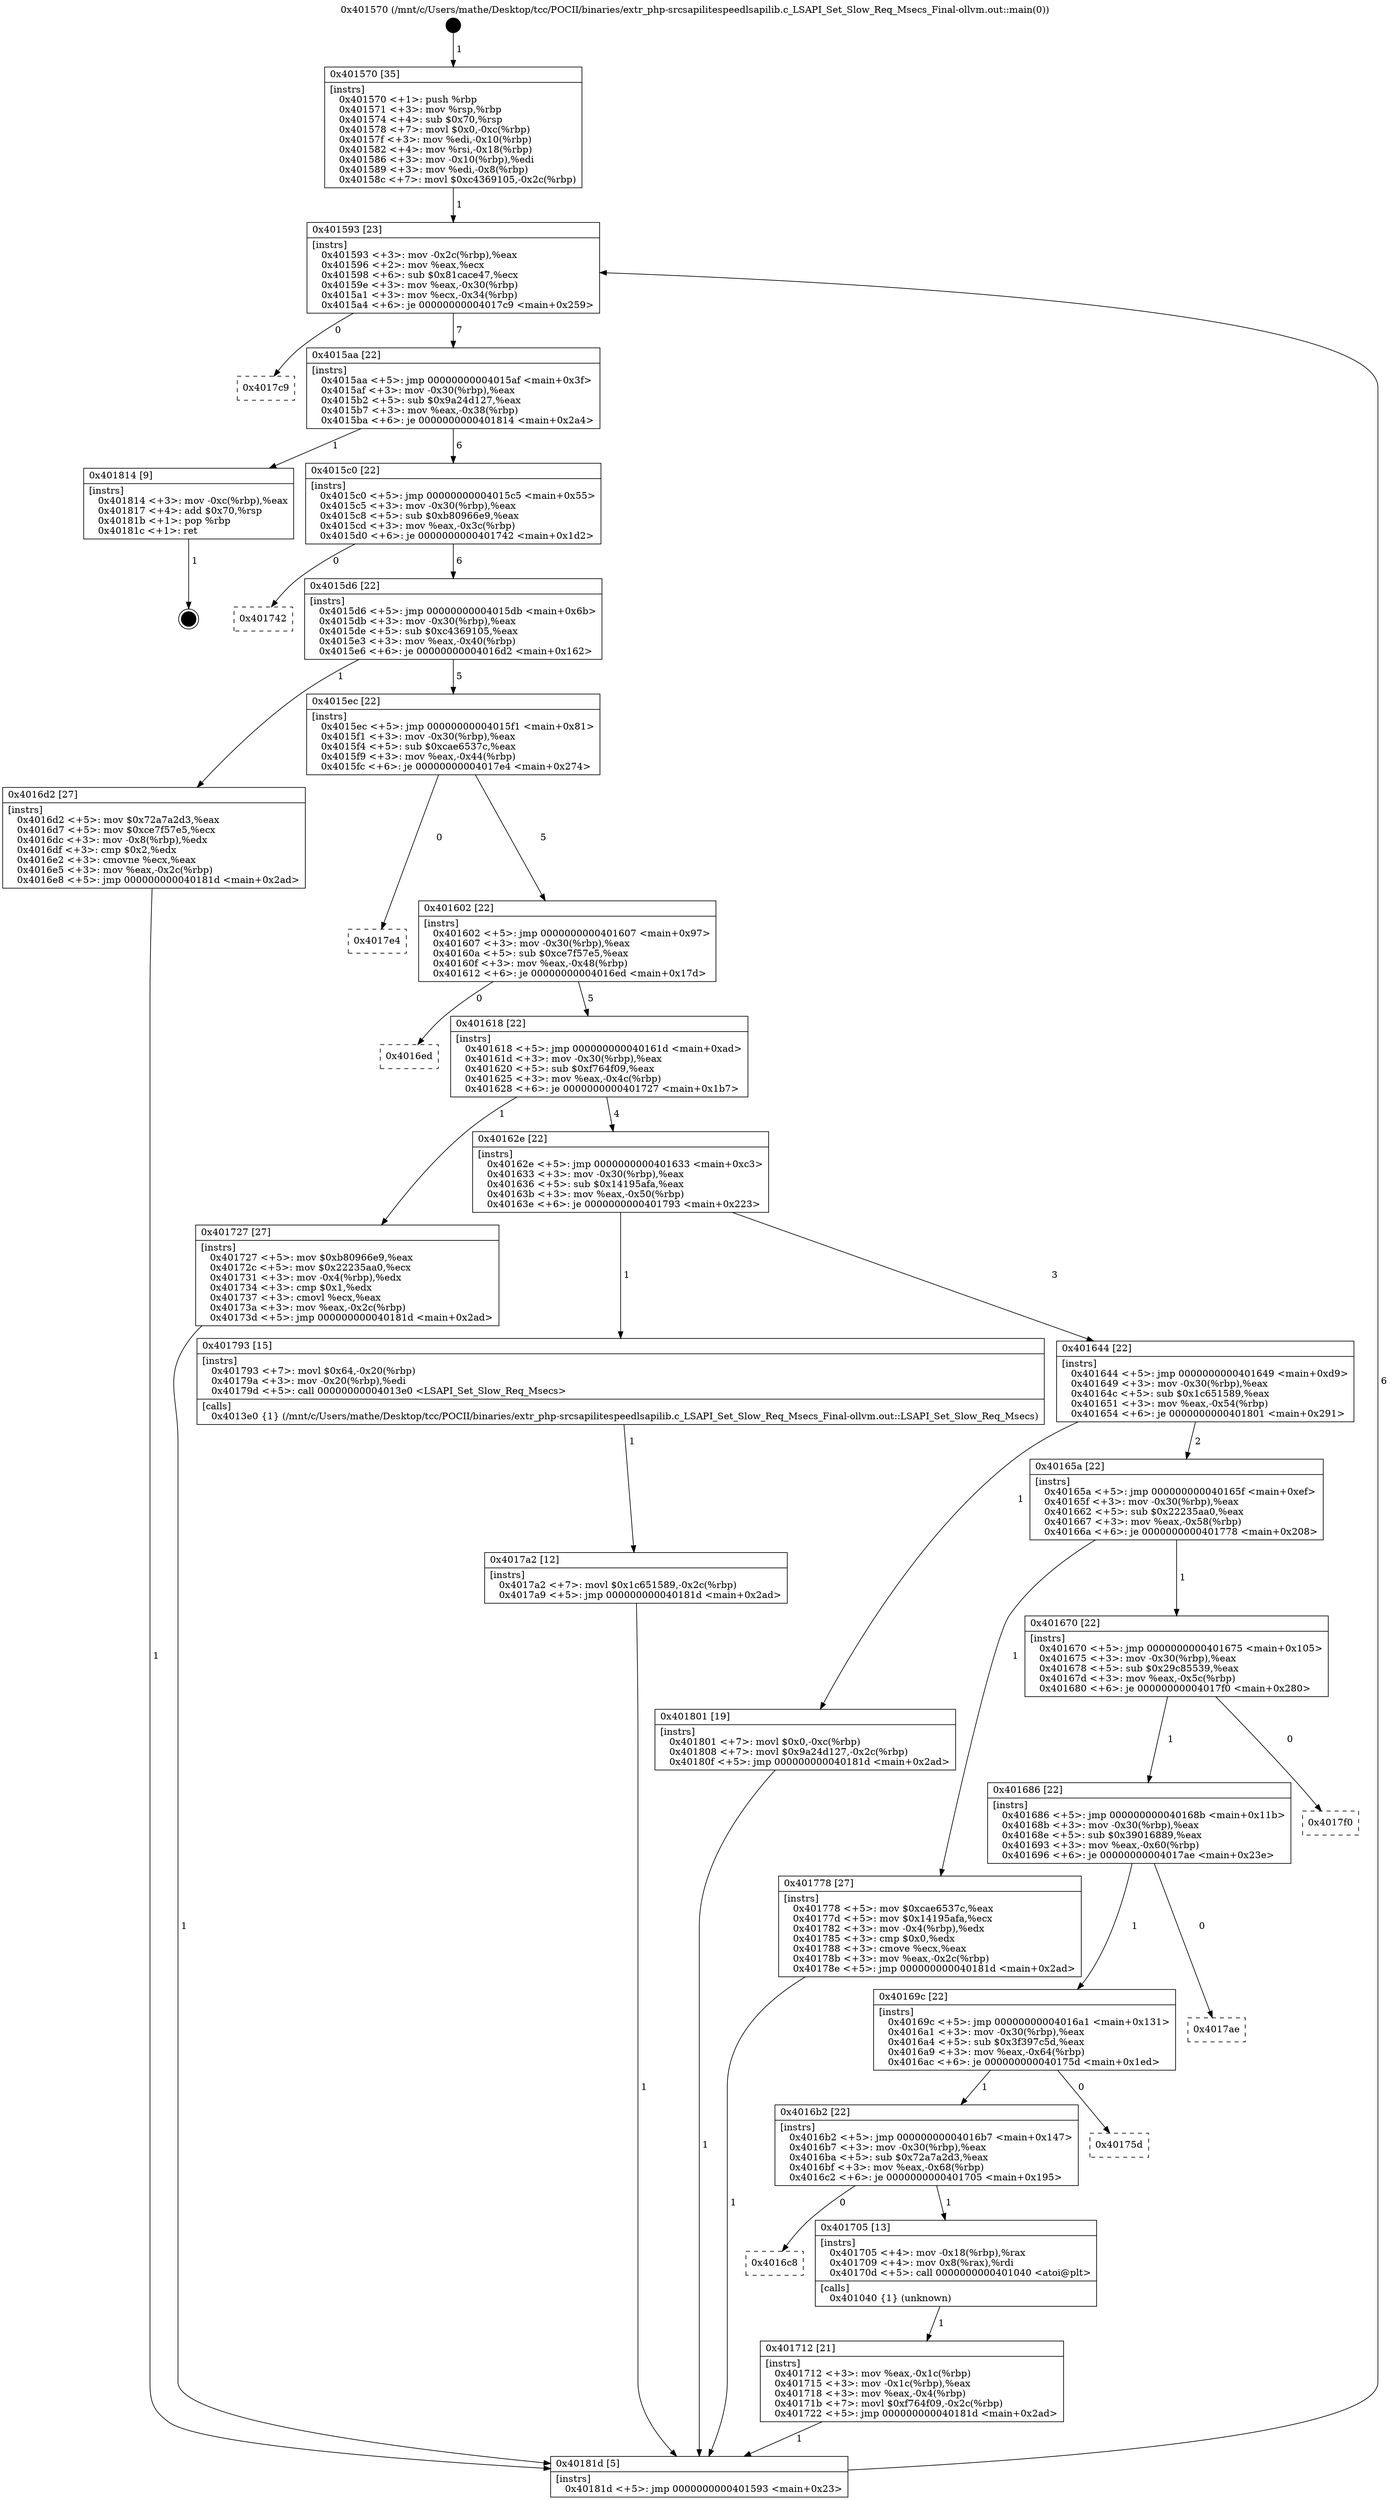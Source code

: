 digraph "0x401570" {
  label = "0x401570 (/mnt/c/Users/mathe/Desktop/tcc/POCII/binaries/extr_php-srcsapilitespeedlsapilib.c_LSAPI_Set_Slow_Req_Msecs_Final-ollvm.out::main(0))"
  labelloc = "t"
  node[shape=record]

  Entry [label="",width=0.3,height=0.3,shape=circle,fillcolor=black,style=filled]
  "0x401593" [label="{
     0x401593 [23]\l
     | [instrs]\l
     &nbsp;&nbsp;0x401593 \<+3\>: mov -0x2c(%rbp),%eax\l
     &nbsp;&nbsp;0x401596 \<+2\>: mov %eax,%ecx\l
     &nbsp;&nbsp;0x401598 \<+6\>: sub $0x81cace47,%ecx\l
     &nbsp;&nbsp;0x40159e \<+3\>: mov %eax,-0x30(%rbp)\l
     &nbsp;&nbsp;0x4015a1 \<+3\>: mov %ecx,-0x34(%rbp)\l
     &nbsp;&nbsp;0x4015a4 \<+6\>: je 00000000004017c9 \<main+0x259\>\l
  }"]
  "0x4017c9" [label="{
     0x4017c9\l
  }", style=dashed]
  "0x4015aa" [label="{
     0x4015aa [22]\l
     | [instrs]\l
     &nbsp;&nbsp;0x4015aa \<+5\>: jmp 00000000004015af \<main+0x3f\>\l
     &nbsp;&nbsp;0x4015af \<+3\>: mov -0x30(%rbp),%eax\l
     &nbsp;&nbsp;0x4015b2 \<+5\>: sub $0x9a24d127,%eax\l
     &nbsp;&nbsp;0x4015b7 \<+3\>: mov %eax,-0x38(%rbp)\l
     &nbsp;&nbsp;0x4015ba \<+6\>: je 0000000000401814 \<main+0x2a4\>\l
  }"]
  Exit [label="",width=0.3,height=0.3,shape=circle,fillcolor=black,style=filled,peripheries=2]
  "0x401814" [label="{
     0x401814 [9]\l
     | [instrs]\l
     &nbsp;&nbsp;0x401814 \<+3\>: mov -0xc(%rbp),%eax\l
     &nbsp;&nbsp;0x401817 \<+4\>: add $0x70,%rsp\l
     &nbsp;&nbsp;0x40181b \<+1\>: pop %rbp\l
     &nbsp;&nbsp;0x40181c \<+1\>: ret\l
  }"]
  "0x4015c0" [label="{
     0x4015c0 [22]\l
     | [instrs]\l
     &nbsp;&nbsp;0x4015c0 \<+5\>: jmp 00000000004015c5 \<main+0x55\>\l
     &nbsp;&nbsp;0x4015c5 \<+3\>: mov -0x30(%rbp),%eax\l
     &nbsp;&nbsp;0x4015c8 \<+5\>: sub $0xb80966e9,%eax\l
     &nbsp;&nbsp;0x4015cd \<+3\>: mov %eax,-0x3c(%rbp)\l
     &nbsp;&nbsp;0x4015d0 \<+6\>: je 0000000000401742 \<main+0x1d2\>\l
  }"]
  "0x4017a2" [label="{
     0x4017a2 [12]\l
     | [instrs]\l
     &nbsp;&nbsp;0x4017a2 \<+7\>: movl $0x1c651589,-0x2c(%rbp)\l
     &nbsp;&nbsp;0x4017a9 \<+5\>: jmp 000000000040181d \<main+0x2ad\>\l
  }"]
  "0x401742" [label="{
     0x401742\l
  }", style=dashed]
  "0x4015d6" [label="{
     0x4015d6 [22]\l
     | [instrs]\l
     &nbsp;&nbsp;0x4015d6 \<+5\>: jmp 00000000004015db \<main+0x6b\>\l
     &nbsp;&nbsp;0x4015db \<+3\>: mov -0x30(%rbp),%eax\l
     &nbsp;&nbsp;0x4015de \<+5\>: sub $0xc4369105,%eax\l
     &nbsp;&nbsp;0x4015e3 \<+3\>: mov %eax,-0x40(%rbp)\l
     &nbsp;&nbsp;0x4015e6 \<+6\>: je 00000000004016d2 \<main+0x162\>\l
  }"]
  "0x401712" [label="{
     0x401712 [21]\l
     | [instrs]\l
     &nbsp;&nbsp;0x401712 \<+3\>: mov %eax,-0x1c(%rbp)\l
     &nbsp;&nbsp;0x401715 \<+3\>: mov -0x1c(%rbp),%eax\l
     &nbsp;&nbsp;0x401718 \<+3\>: mov %eax,-0x4(%rbp)\l
     &nbsp;&nbsp;0x40171b \<+7\>: movl $0xf764f09,-0x2c(%rbp)\l
     &nbsp;&nbsp;0x401722 \<+5\>: jmp 000000000040181d \<main+0x2ad\>\l
  }"]
  "0x4016d2" [label="{
     0x4016d2 [27]\l
     | [instrs]\l
     &nbsp;&nbsp;0x4016d2 \<+5\>: mov $0x72a7a2d3,%eax\l
     &nbsp;&nbsp;0x4016d7 \<+5\>: mov $0xce7f57e5,%ecx\l
     &nbsp;&nbsp;0x4016dc \<+3\>: mov -0x8(%rbp),%edx\l
     &nbsp;&nbsp;0x4016df \<+3\>: cmp $0x2,%edx\l
     &nbsp;&nbsp;0x4016e2 \<+3\>: cmovne %ecx,%eax\l
     &nbsp;&nbsp;0x4016e5 \<+3\>: mov %eax,-0x2c(%rbp)\l
     &nbsp;&nbsp;0x4016e8 \<+5\>: jmp 000000000040181d \<main+0x2ad\>\l
  }"]
  "0x4015ec" [label="{
     0x4015ec [22]\l
     | [instrs]\l
     &nbsp;&nbsp;0x4015ec \<+5\>: jmp 00000000004015f1 \<main+0x81\>\l
     &nbsp;&nbsp;0x4015f1 \<+3\>: mov -0x30(%rbp),%eax\l
     &nbsp;&nbsp;0x4015f4 \<+5\>: sub $0xcae6537c,%eax\l
     &nbsp;&nbsp;0x4015f9 \<+3\>: mov %eax,-0x44(%rbp)\l
     &nbsp;&nbsp;0x4015fc \<+6\>: je 00000000004017e4 \<main+0x274\>\l
  }"]
  "0x40181d" [label="{
     0x40181d [5]\l
     | [instrs]\l
     &nbsp;&nbsp;0x40181d \<+5\>: jmp 0000000000401593 \<main+0x23\>\l
  }"]
  "0x401570" [label="{
     0x401570 [35]\l
     | [instrs]\l
     &nbsp;&nbsp;0x401570 \<+1\>: push %rbp\l
     &nbsp;&nbsp;0x401571 \<+3\>: mov %rsp,%rbp\l
     &nbsp;&nbsp;0x401574 \<+4\>: sub $0x70,%rsp\l
     &nbsp;&nbsp;0x401578 \<+7\>: movl $0x0,-0xc(%rbp)\l
     &nbsp;&nbsp;0x40157f \<+3\>: mov %edi,-0x10(%rbp)\l
     &nbsp;&nbsp;0x401582 \<+4\>: mov %rsi,-0x18(%rbp)\l
     &nbsp;&nbsp;0x401586 \<+3\>: mov -0x10(%rbp),%edi\l
     &nbsp;&nbsp;0x401589 \<+3\>: mov %edi,-0x8(%rbp)\l
     &nbsp;&nbsp;0x40158c \<+7\>: movl $0xc4369105,-0x2c(%rbp)\l
  }"]
  "0x4016c8" [label="{
     0x4016c8\l
  }", style=dashed]
  "0x4017e4" [label="{
     0x4017e4\l
  }", style=dashed]
  "0x401602" [label="{
     0x401602 [22]\l
     | [instrs]\l
     &nbsp;&nbsp;0x401602 \<+5\>: jmp 0000000000401607 \<main+0x97\>\l
     &nbsp;&nbsp;0x401607 \<+3\>: mov -0x30(%rbp),%eax\l
     &nbsp;&nbsp;0x40160a \<+5\>: sub $0xce7f57e5,%eax\l
     &nbsp;&nbsp;0x40160f \<+3\>: mov %eax,-0x48(%rbp)\l
     &nbsp;&nbsp;0x401612 \<+6\>: je 00000000004016ed \<main+0x17d\>\l
  }"]
  "0x401705" [label="{
     0x401705 [13]\l
     | [instrs]\l
     &nbsp;&nbsp;0x401705 \<+4\>: mov -0x18(%rbp),%rax\l
     &nbsp;&nbsp;0x401709 \<+4\>: mov 0x8(%rax),%rdi\l
     &nbsp;&nbsp;0x40170d \<+5\>: call 0000000000401040 \<atoi@plt\>\l
     | [calls]\l
     &nbsp;&nbsp;0x401040 \{1\} (unknown)\l
  }"]
  "0x4016ed" [label="{
     0x4016ed\l
  }", style=dashed]
  "0x401618" [label="{
     0x401618 [22]\l
     | [instrs]\l
     &nbsp;&nbsp;0x401618 \<+5\>: jmp 000000000040161d \<main+0xad\>\l
     &nbsp;&nbsp;0x40161d \<+3\>: mov -0x30(%rbp),%eax\l
     &nbsp;&nbsp;0x401620 \<+5\>: sub $0xf764f09,%eax\l
     &nbsp;&nbsp;0x401625 \<+3\>: mov %eax,-0x4c(%rbp)\l
     &nbsp;&nbsp;0x401628 \<+6\>: je 0000000000401727 \<main+0x1b7\>\l
  }"]
  "0x4016b2" [label="{
     0x4016b2 [22]\l
     | [instrs]\l
     &nbsp;&nbsp;0x4016b2 \<+5\>: jmp 00000000004016b7 \<main+0x147\>\l
     &nbsp;&nbsp;0x4016b7 \<+3\>: mov -0x30(%rbp),%eax\l
     &nbsp;&nbsp;0x4016ba \<+5\>: sub $0x72a7a2d3,%eax\l
     &nbsp;&nbsp;0x4016bf \<+3\>: mov %eax,-0x68(%rbp)\l
     &nbsp;&nbsp;0x4016c2 \<+6\>: je 0000000000401705 \<main+0x195\>\l
  }"]
  "0x401727" [label="{
     0x401727 [27]\l
     | [instrs]\l
     &nbsp;&nbsp;0x401727 \<+5\>: mov $0xb80966e9,%eax\l
     &nbsp;&nbsp;0x40172c \<+5\>: mov $0x22235aa0,%ecx\l
     &nbsp;&nbsp;0x401731 \<+3\>: mov -0x4(%rbp),%edx\l
     &nbsp;&nbsp;0x401734 \<+3\>: cmp $0x1,%edx\l
     &nbsp;&nbsp;0x401737 \<+3\>: cmovl %ecx,%eax\l
     &nbsp;&nbsp;0x40173a \<+3\>: mov %eax,-0x2c(%rbp)\l
     &nbsp;&nbsp;0x40173d \<+5\>: jmp 000000000040181d \<main+0x2ad\>\l
  }"]
  "0x40162e" [label="{
     0x40162e [22]\l
     | [instrs]\l
     &nbsp;&nbsp;0x40162e \<+5\>: jmp 0000000000401633 \<main+0xc3\>\l
     &nbsp;&nbsp;0x401633 \<+3\>: mov -0x30(%rbp),%eax\l
     &nbsp;&nbsp;0x401636 \<+5\>: sub $0x14195afa,%eax\l
     &nbsp;&nbsp;0x40163b \<+3\>: mov %eax,-0x50(%rbp)\l
     &nbsp;&nbsp;0x40163e \<+6\>: je 0000000000401793 \<main+0x223\>\l
  }"]
  "0x40175d" [label="{
     0x40175d\l
  }", style=dashed]
  "0x401793" [label="{
     0x401793 [15]\l
     | [instrs]\l
     &nbsp;&nbsp;0x401793 \<+7\>: movl $0x64,-0x20(%rbp)\l
     &nbsp;&nbsp;0x40179a \<+3\>: mov -0x20(%rbp),%edi\l
     &nbsp;&nbsp;0x40179d \<+5\>: call 00000000004013e0 \<LSAPI_Set_Slow_Req_Msecs\>\l
     | [calls]\l
     &nbsp;&nbsp;0x4013e0 \{1\} (/mnt/c/Users/mathe/Desktop/tcc/POCII/binaries/extr_php-srcsapilitespeedlsapilib.c_LSAPI_Set_Slow_Req_Msecs_Final-ollvm.out::LSAPI_Set_Slow_Req_Msecs)\l
  }"]
  "0x401644" [label="{
     0x401644 [22]\l
     | [instrs]\l
     &nbsp;&nbsp;0x401644 \<+5\>: jmp 0000000000401649 \<main+0xd9\>\l
     &nbsp;&nbsp;0x401649 \<+3\>: mov -0x30(%rbp),%eax\l
     &nbsp;&nbsp;0x40164c \<+5\>: sub $0x1c651589,%eax\l
     &nbsp;&nbsp;0x401651 \<+3\>: mov %eax,-0x54(%rbp)\l
     &nbsp;&nbsp;0x401654 \<+6\>: je 0000000000401801 \<main+0x291\>\l
  }"]
  "0x40169c" [label="{
     0x40169c [22]\l
     | [instrs]\l
     &nbsp;&nbsp;0x40169c \<+5\>: jmp 00000000004016a1 \<main+0x131\>\l
     &nbsp;&nbsp;0x4016a1 \<+3\>: mov -0x30(%rbp),%eax\l
     &nbsp;&nbsp;0x4016a4 \<+5\>: sub $0x3f397c5d,%eax\l
     &nbsp;&nbsp;0x4016a9 \<+3\>: mov %eax,-0x64(%rbp)\l
     &nbsp;&nbsp;0x4016ac \<+6\>: je 000000000040175d \<main+0x1ed\>\l
  }"]
  "0x401801" [label="{
     0x401801 [19]\l
     | [instrs]\l
     &nbsp;&nbsp;0x401801 \<+7\>: movl $0x0,-0xc(%rbp)\l
     &nbsp;&nbsp;0x401808 \<+7\>: movl $0x9a24d127,-0x2c(%rbp)\l
     &nbsp;&nbsp;0x40180f \<+5\>: jmp 000000000040181d \<main+0x2ad\>\l
  }"]
  "0x40165a" [label="{
     0x40165a [22]\l
     | [instrs]\l
     &nbsp;&nbsp;0x40165a \<+5\>: jmp 000000000040165f \<main+0xef\>\l
     &nbsp;&nbsp;0x40165f \<+3\>: mov -0x30(%rbp),%eax\l
     &nbsp;&nbsp;0x401662 \<+5\>: sub $0x22235aa0,%eax\l
     &nbsp;&nbsp;0x401667 \<+3\>: mov %eax,-0x58(%rbp)\l
     &nbsp;&nbsp;0x40166a \<+6\>: je 0000000000401778 \<main+0x208\>\l
  }"]
  "0x4017ae" [label="{
     0x4017ae\l
  }", style=dashed]
  "0x401778" [label="{
     0x401778 [27]\l
     | [instrs]\l
     &nbsp;&nbsp;0x401778 \<+5\>: mov $0xcae6537c,%eax\l
     &nbsp;&nbsp;0x40177d \<+5\>: mov $0x14195afa,%ecx\l
     &nbsp;&nbsp;0x401782 \<+3\>: mov -0x4(%rbp),%edx\l
     &nbsp;&nbsp;0x401785 \<+3\>: cmp $0x0,%edx\l
     &nbsp;&nbsp;0x401788 \<+3\>: cmove %ecx,%eax\l
     &nbsp;&nbsp;0x40178b \<+3\>: mov %eax,-0x2c(%rbp)\l
     &nbsp;&nbsp;0x40178e \<+5\>: jmp 000000000040181d \<main+0x2ad\>\l
  }"]
  "0x401670" [label="{
     0x401670 [22]\l
     | [instrs]\l
     &nbsp;&nbsp;0x401670 \<+5\>: jmp 0000000000401675 \<main+0x105\>\l
     &nbsp;&nbsp;0x401675 \<+3\>: mov -0x30(%rbp),%eax\l
     &nbsp;&nbsp;0x401678 \<+5\>: sub $0x29c85539,%eax\l
     &nbsp;&nbsp;0x40167d \<+3\>: mov %eax,-0x5c(%rbp)\l
     &nbsp;&nbsp;0x401680 \<+6\>: je 00000000004017f0 \<main+0x280\>\l
  }"]
  "0x401686" [label="{
     0x401686 [22]\l
     | [instrs]\l
     &nbsp;&nbsp;0x401686 \<+5\>: jmp 000000000040168b \<main+0x11b\>\l
     &nbsp;&nbsp;0x40168b \<+3\>: mov -0x30(%rbp),%eax\l
     &nbsp;&nbsp;0x40168e \<+5\>: sub $0x39016889,%eax\l
     &nbsp;&nbsp;0x401693 \<+3\>: mov %eax,-0x60(%rbp)\l
     &nbsp;&nbsp;0x401696 \<+6\>: je 00000000004017ae \<main+0x23e\>\l
  }"]
  "0x4017f0" [label="{
     0x4017f0\l
  }", style=dashed]
  Entry -> "0x401570" [label=" 1"]
  "0x401593" -> "0x4017c9" [label=" 0"]
  "0x401593" -> "0x4015aa" [label=" 7"]
  "0x401814" -> Exit [label=" 1"]
  "0x4015aa" -> "0x401814" [label=" 1"]
  "0x4015aa" -> "0x4015c0" [label=" 6"]
  "0x401801" -> "0x40181d" [label=" 1"]
  "0x4015c0" -> "0x401742" [label=" 0"]
  "0x4015c0" -> "0x4015d6" [label=" 6"]
  "0x4017a2" -> "0x40181d" [label=" 1"]
  "0x4015d6" -> "0x4016d2" [label=" 1"]
  "0x4015d6" -> "0x4015ec" [label=" 5"]
  "0x4016d2" -> "0x40181d" [label=" 1"]
  "0x401570" -> "0x401593" [label=" 1"]
  "0x40181d" -> "0x401593" [label=" 6"]
  "0x401793" -> "0x4017a2" [label=" 1"]
  "0x4015ec" -> "0x4017e4" [label=" 0"]
  "0x4015ec" -> "0x401602" [label=" 5"]
  "0x401778" -> "0x40181d" [label=" 1"]
  "0x401602" -> "0x4016ed" [label=" 0"]
  "0x401602" -> "0x401618" [label=" 5"]
  "0x401727" -> "0x40181d" [label=" 1"]
  "0x401618" -> "0x401727" [label=" 1"]
  "0x401618" -> "0x40162e" [label=" 4"]
  "0x401705" -> "0x401712" [label=" 1"]
  "0x40162e" -> "0x401793" [label=" 1"]
  "0x40162e" -> "0x401644" [label=" 3"]
  "0x4016b2" -> "0x4016c8" [label=" 0"]
  "0x401644" -> "0x401801" [label=" 1"]
  "0x401644" -> "0x40165a" [label=" 2"]
  "0x401712" -> "0x40181d" [label=" 1"]
  "0x40165a" -> "0x401778" [label=" 1"]
  "0x40165a" -> "0x401670" [label=" 1"]
  "0x40169c" -> "0x4016b2" [label=" 1"]
  "0x401670" -> "0x4017f0" [label=" 0"]
  "0x401670" -> "0x401686" [label=" 1"]
  "0x40169c" -> "0x40175d" [label=" 0"]
  "0x401686" -> "0x4017ae" [label=" 0"]
  "0x401686" -> "0x40169c" [label=" 1"]
  "0x4016b2" -> "0x401705" [label=" 1"]
}
